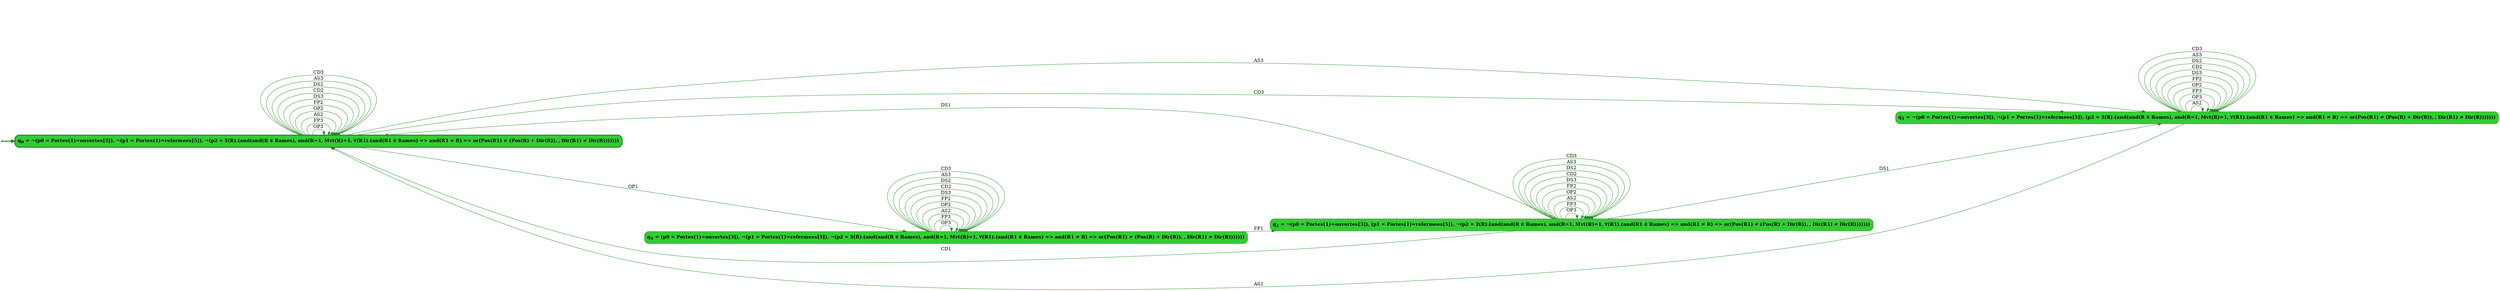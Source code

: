 digraph g {

	rankdir="LR"

	__invisible__[shape="point", color="forestgreen"]
	q0[label=<<b>q<sub>0</sub> = ¬(p0 = Portes(1)=ouvertes[3]), ¬(p1 = Portes(1)=refermees[5]), ¬(p2 = ∃(R).(and(and(R ∈ Rames), and(R=1, Mvt(R)=1, ∀(R1).(and(R1 ∈ Rames) =&gt; and(R1 ≠ R) =&gt; or(Pos(R1) ≠ (Pos(R) + Dir(R)), , Dir(R1) ≠ Dir(R)))))))</b>>, shape="box", style="rounded, filled", fillcolor="limegreen", color="forestgreen", penwidth=3] // Initial
	q4[label=<<b>q<sub>4</sub> = (p0 = Portes(1)=ouvertes[3]), ¬(p1 = Portes(1)=refermees[5]), ¬(p2 = ∃(R).(and(and(R ∈ Rames), and(R=1, Mvt(R)=1, ∀(R1).(and(R1 ∈ Rames) =&gt; and(R1 ≠ R) =&gt; or(Pos(R1) ≠ (Pos(R) + Dir(R)), , Dir(R1) ≠ Dir(R)))))))</b>>, shape="box", style="rounded, filled", fillcolor="limegreen", color="forestgreen"]
	q2[label=<<b>q<sub>2</sub> = ¬(p0 = Portes(1)=ouvertes[3]), (p1 = Portes(1)=refermees[5]), ¬(p2 = ∃(R).(and(and(R ∈ Rames), and(R=1, Mvt(R)=1, ∀(R1).(and(R1 ∈ Rames) =&gt; and(R1 ≠ R) =&gt; or(Pos(R1) ≠ (Pos(R) + Dir(R)), , Dir(R1) ≠ Dir(R)))))))</b>>, shape="box", style="rounded, filled", fillcolor="limegreen", color="forestgreen"]
	q1[label=<<b>q<sub>1</sub> = ¬(p0 = Portes(1)=ouvertes[3]), ¬(p1 = Portes(1)=refermees[5]), (p2 = ∃(R).(and(and(R ∈ Rames), and(R=1, Mvt(R)=1, ∀(R1).(and(R1 ∈ Rames) =&gt; and(R1 ≠ R) =&gt; or(Pos(R1) ≠ (Pos(R) + Dir(R)), , Dir(R1) ≠ Dir(R)))))))</b>>, shape="box", style="rounded, filled", fillcolor="limegreen", color="forestgreen"]

	__invisible__ -> q0[penwidth=3, color="forestgreen"]
	q0 -> q4[label=<OP1>, color="forestgreen"]
	q4 -> q4[label=<OP3>, color="forestgreen"]
	q4 -> q2[label=<FP1>, color="forestgreen"]
	q2 -> q0[label=<CD1>, color="forestgreen"]
	q2 -> q2[label=<OP3>, color="forestgreen"]
	q2 -> q2[label=<FP3>, color="forestgreen"]
	q2 -> q1[label=<DS1>, color="forestgreen"]
	q1 -> q0[label=<AS1>, color="forestgreen"]
	q1 -> q1[label=<AS2>, color="forestgreen"]
	q1 -> q1[label=<OP3>, color="forestgreen"]
	q1 -> q1[label=<FP3>, color="forestgreen"]
	q1 -> q1[label=<OP2>, color="forestgreen"]
	q1 -> q1[label=<FP2>, color="forestgreen"]
	q1 -> q1[label=<DS3>, color="forestgreen"]
	q1 -> q1[label=<CD2>, color="forestgreen"]
	q1 -> q1[label=<DS2>, color="forestgreen"]
	q1 -> q1[label=<AS3>, color="forestgreen"]
	q1 -> q1[label=<CD3>, color="forestgreen"]
	q2 -> q2[label=<AS2>, color="forestgreen"]
	q2 -> q2[label=<OP2>, color="forestgreen"]
	q2 -> q2[label=<FP2>, color="forestgreen"]
	q2 -> q2[label=<DS3>, color="forestgreen"]
	q2 -> q2[label=<CD2>, color="forestgreen"]
	q2 -> q2[label=<DS2>, color="forestgreen"]
	q2 -> q2[label=<AS3>, color="forestgreen"]
	q2 -> q0[label=<DS1>, color="forestgreen"]
	q2 -> q2[label=<CD3>, color="forestgreen"]
	q4 -> q4[label=<FP3>, color="forestgreen"]
	q4 -> q4[label=<AS2>, color="forestgreen"]
	q4 -> q4[label=<OP2>, color="forestgreen"]
	q4 -> q4[label=<FP2>, color="forestgreen"]
	q4 -> q4[label=<DS3>, color="forestgreen"]
	q4 -> q4[label=<CD2>, color="forestgreen"]
	q4 -> q4[label=<DS2>, color="forestgreen"]
	q4 -> q4[label=<AS3>, color="forestgreen"]
	q4 -> q4[label=<CD3>, color="forestgreen"]
	q0 -> q0[label=<OP3>, color="forestgreen"]
	q0 -> q0[label=<FP3>, color="forestgreen"]
	q0 -> q0[label=<AS2>, color="forestgreen"]
	q0 -> q0[label=<OP2>, color="forestgreen"]
	q0 -> q0[label=<FP2>, color="forestgreen"]
	q0 -> q0[label=<DS3>, color="forestgreen"]
	q0 -> q0[label=<CD2>, color="forestgreen"]
	q0 -> q0[label=<DS2>, color="forestgreen"]
	q0 -> q0[label=<AS3>, color="forestgreen"]
	q0 -> q0[label=<CD3>, color="forestgreen"]
	q0 -> q1[label=<AS3>, color="forestgreen"]
	q0 -> q1[label=<CD3>, color="forestgreen"]

}
